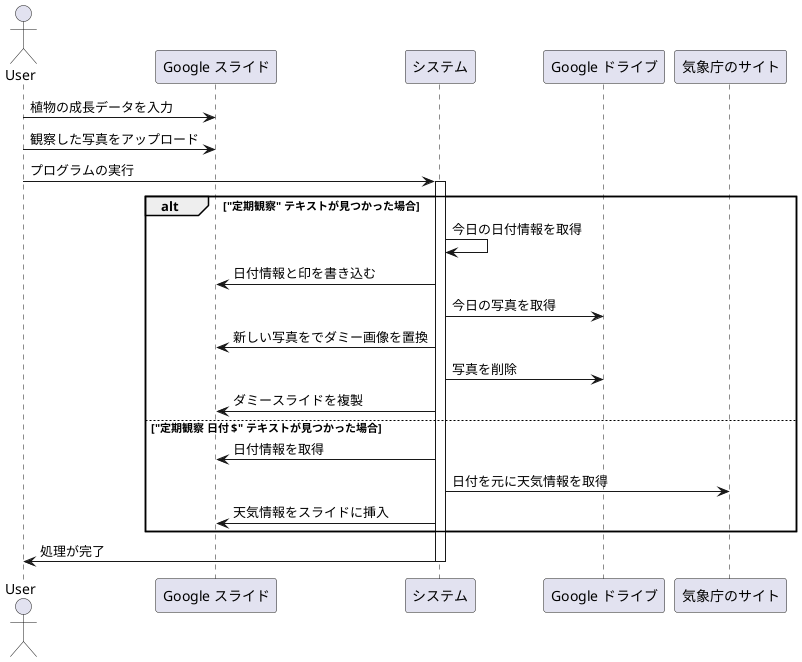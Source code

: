 @startuml name
actor User
participant "Google スライド" as Slide
participant "システム" as System
participant "Google ドライブ" as Drive
participant "気象庁のサイト" as WeatherSite

User -> Slide: 植物の成長データを入力
User -> Slide: 観察した写真をアップロード
User -> System: プログラムの実行

activate System

alt "定期観察" テキストが見つかった場合
    System -> System: 今日の日付情報を取得
    System -> Slide: 日付情報と印を書き込む
    System -> Drive: 今日の写真を取得
    System -> Slide: 新しい写真をでダミー画像を置換
    System -> Drive: 写真を削除
    System -> Slide: ダミースライドを複製
else "定期観察 日付 $" テキストが見つかった場合
    System -> Slide: 日付情報を取得
    System -> WeatherSite: 日付を元に天気情報を取得
    System -> Slide: 天気情報をスライドに挿入
end

System -> User: 処理が完了

deactivate System
@enduml